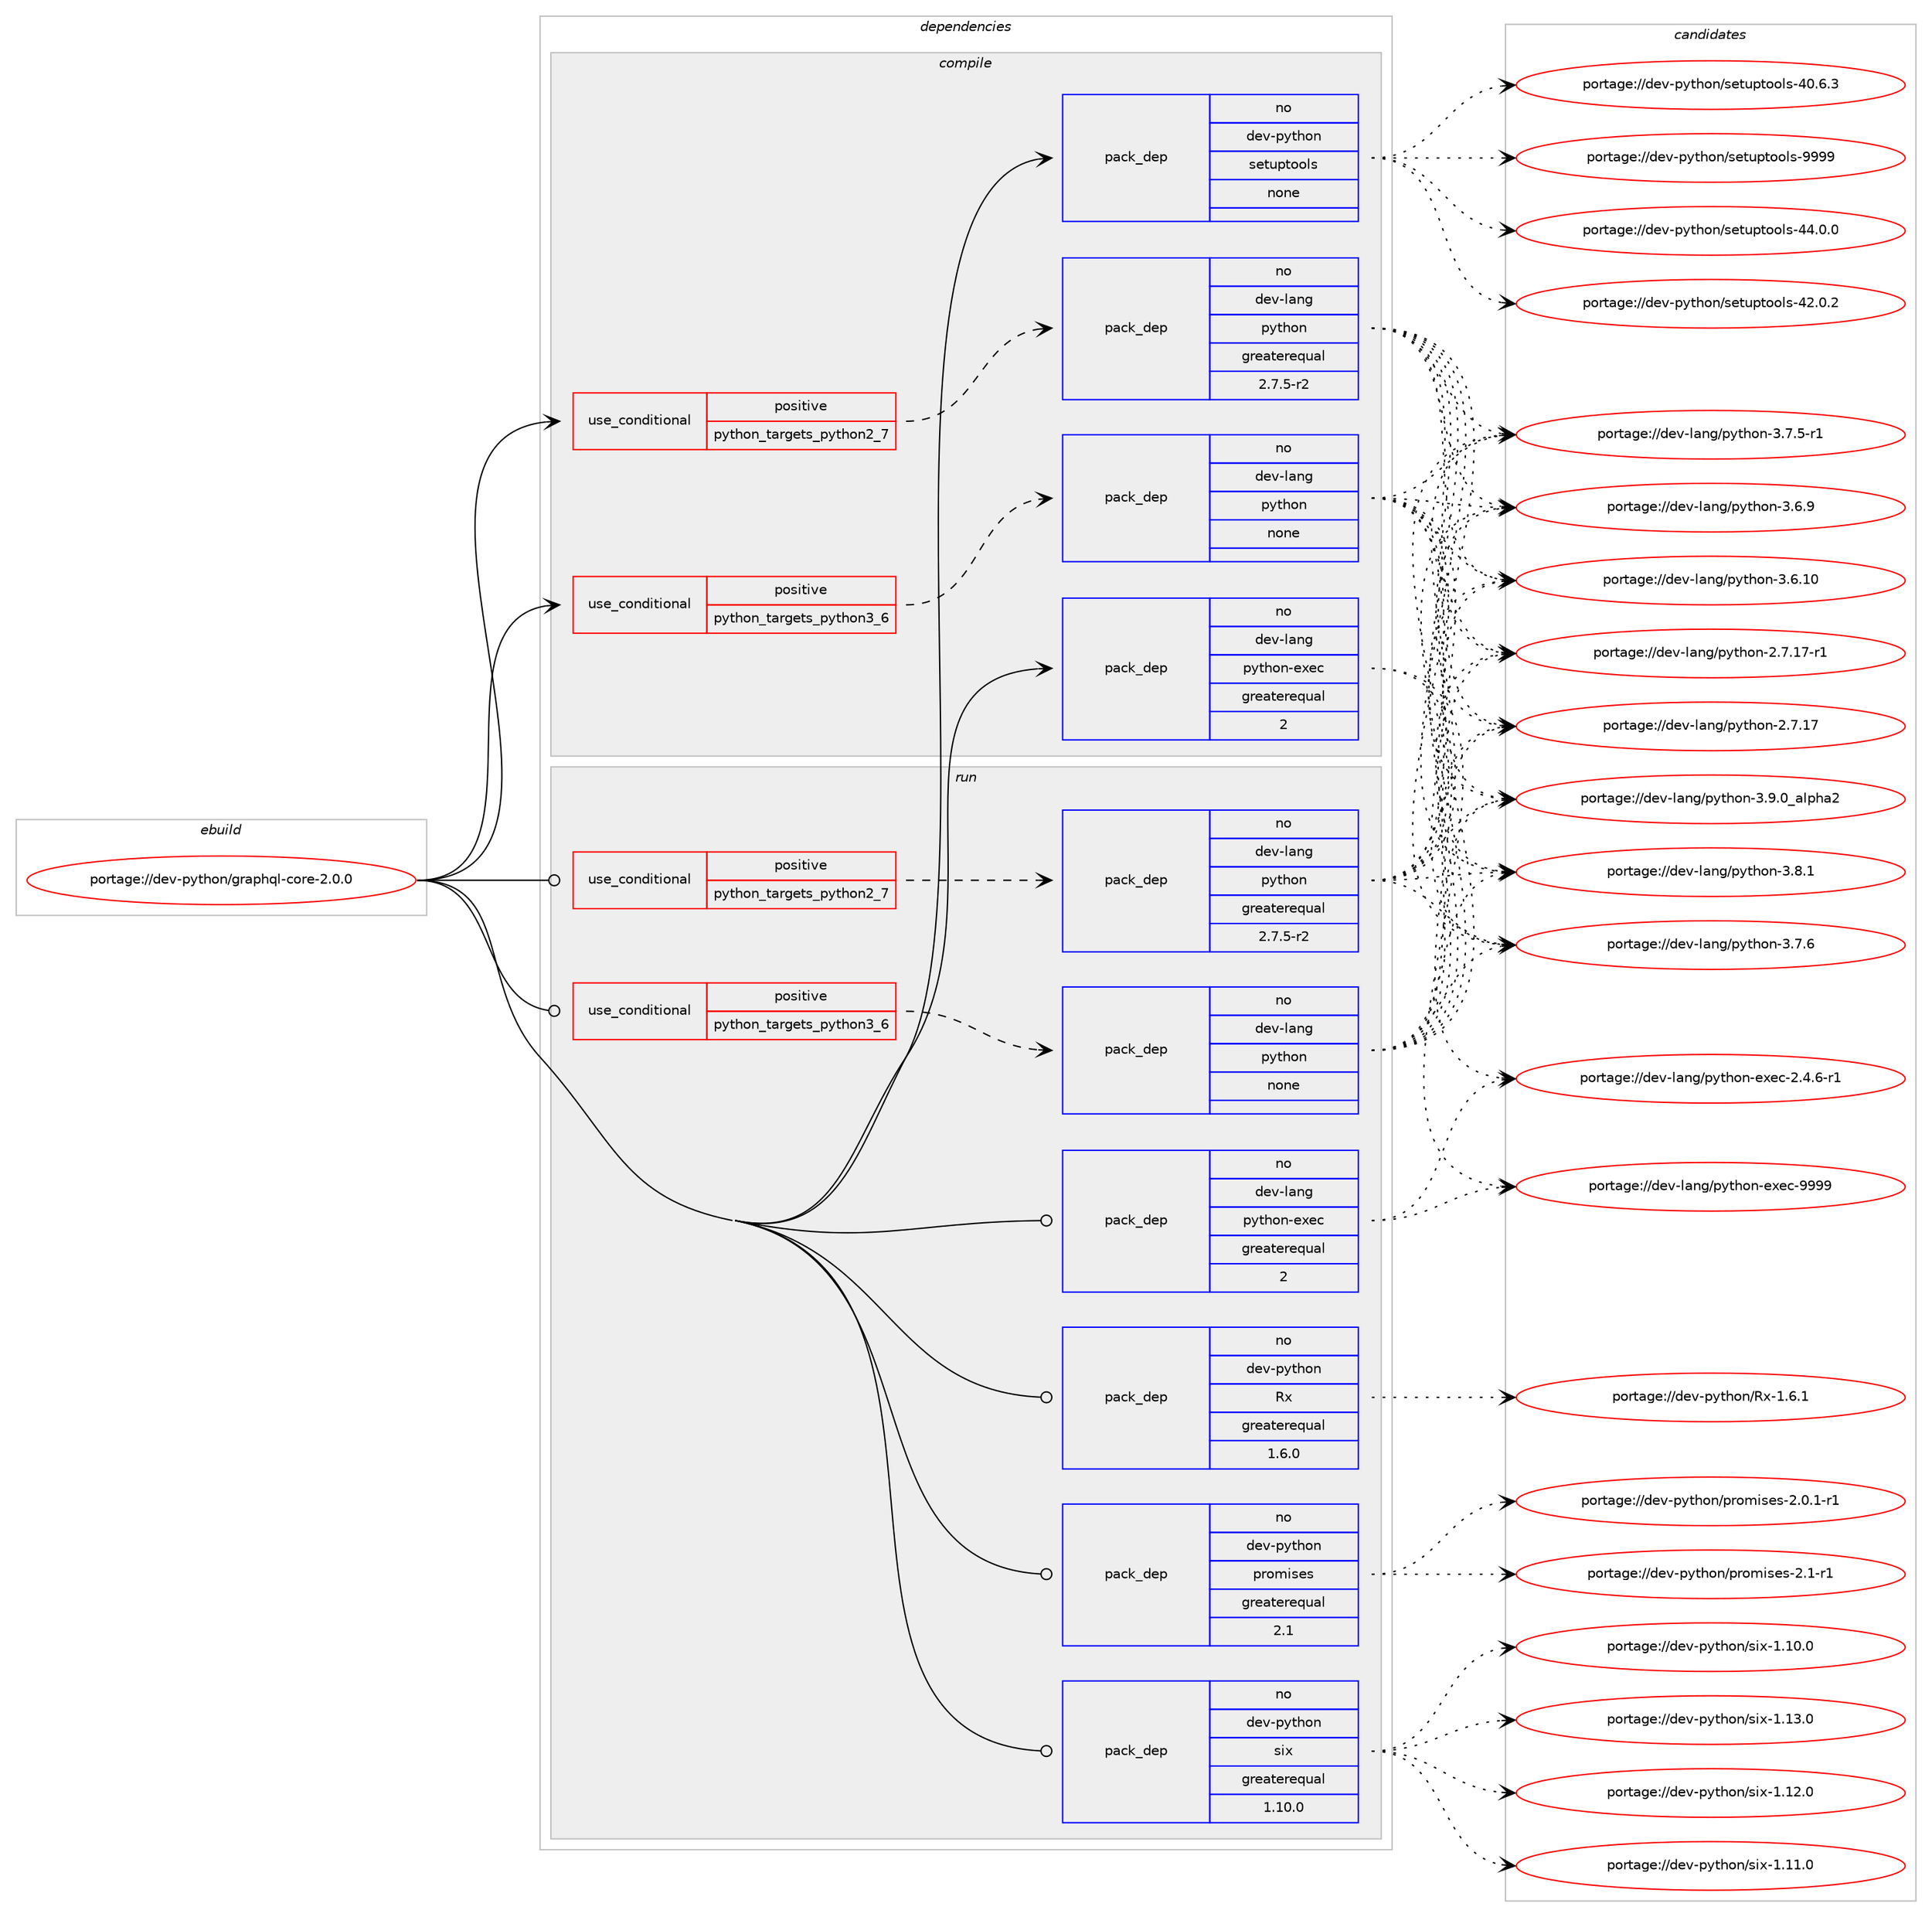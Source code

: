 digraph prolog {

# *************
# Graph options
# *************

newrank=true;
concentrate=true;
compound=true;
graph [rankdir=LR,fontname=Helvetica,fontsize=10,ranksep=1.5];#, ranksep=2.5, nodesep=0.2];
edge  [arrowhead=vee];
node  [fontname=Helvetica,fontsize=10];

# **********
# The ebuild
# **********

subgraph cluster_leftcol {
color=gray;
label=<<i>ebuild</i>>;
id [label="portage://dev-python/graphql-core-2.0.0", color=red, width=4, href="../dev-python/graphql-core-2.0.0.svg"];
}

# ****************
# The dependencies
# ****************

subgraph cluster_midcol {
color=gray;
label=<<i>dependencies</i>>;
subgraph cluster_compile {
fillcolor="#eeeeee";
style=filled;
label=<<i>compile</i>>;
subgraph cond115165 {
dependency458116 [label=<<TABLE BORDER="0" CELLBORDER="1" CELLSPACING="0" CELLPADDING="4"><TR><TD ROWSPAN="3" CELLPADDING="10">use_conditional</TD></TR><TR><TD>positive</TD></TR><TR><TD>python_targets_python2_7</TD></TR></TABLE>>, shape=none, color=red];
subgraph pack337967 {
dependency458117 [label=<<TABLE BORDER="0" CELLBORDER="1" CELLSPACING="0" CELLPADDING="4" WIDTH="220"><TR><TD ROWSPAN="6" CELLPADDING="30">pack_dep</TD></TR><TR><TD WIDTH="110">no</TD></TR><TR><TD>dev-lang</TD></TR><TR><TD>python</TD></TR><TR><TD>greaterequal</TD></TR><TR><TD>2.7.5-r2</TD></TR></TABLE>>, shape=none, color=blue];
}
dependency458116:e -> dependency458117:w [weight=20,style="dashed",arrowhead="vee"];
}
id:e -> dependency458116:w [weight=20,style="solid",arrowhead="vee"];
subgraph cond115166 {
dependency458118 [label=<<TABLE BORDER="0" CELLBORDER="1" CELLSPACING="0" CELLPADDING="4"><TR><TD ROWSPAN="3" CELLPADDING="10">use_conditional</TD></TR><TR><TD>positive</TD></TR><TR><TD>python_targets_python3_6</TD></TR></TABLE>>, shape=none, color=red];
subgraph pack337968 {
dependency458119 [label=<<TABLE BORDER="0" CELLBORDER="1" CELLSPACING="0" CELLPADDING="4" WIDTH="220"><TR><TD ROWSPAN="6" CELLPADDING="30">pack_dep</TD></TR><TR><TD WIDTH="110">no</TD></TR><TR><TD>dev-lang</TD></TR><TR><TD>python</TD></TR><TR><TD>none</TD></TR><TR><TD></TD></TR></TABLE>>, shape=none, color=blue];
}
dependency458118:e -> dependency458119:w [weight=20,style="dashed",arrowhead="vee"];
}
id:e -> dependency458118:w [weight=20,style="solid",arrowhead="vee"];
subgraph pack337969 {
dependency458120 [label=<<TABLE BORDER="0" CELLBORDER="1" CELLSPACING="0" CELLPADDING="4" WIDTH="220"><TR><TD ROWSPAN="6" CELLPADDING="30">pack_dep</TD></TR><TR><TD WIDTH="110">no</TD></TR><TR><TD>dev-lang</TD></TR><TR><TD>python-exec</TD></TR><TR><TD>greaterequal</TD></TR><TR><TD>2</TD></TR></TABLE>>, shape=none, color=blue];
}
id:e -> dependency458120:w [weight=20,style="solid",arrowhead="vee"];
subgraph pack337970 {
dependency458121 [label=<<TABLE BORDER="0" CELLBORDER="1" CELLSPACING="0" CELLPADDING="4" WIDTH="220"><TR><TD ROWSPAN="6" CELLPADDING="30">pack_dep</TD></TR><TR><TD WIDTH="110">no</TD></TR><TR><TD>dev-python</TD></TR><TR><TD>setuptools</TD></TR><TR><TD>none</TD></TR><TR><TD></TD></TR></TABLE>>, shape=none, color=blue];
}
id:e -> dependency458121:w [weight=20,style="solid",arrowhead="vee"];
}
subgraph cluster_compileandrun {
fillcolor="#eeeeee";
style=filled;
label=<<i>compile and run</i>>;
}
subgraph cluster_run {
fillcolor="#eeeeee";
style=filled;
label=<<i>run</i>>;
subgraph cond115167 {
dependency458122 [label=<<TABLE BORDER="0" CELLBORDER="1" CELLSPACING="0" CELLPADDING="4"><TR><TD ROWSPAN="3" CELLPADDING="10">use_conditional</TD></TR><TR><TD>positive</TD></TR><TR><TD>python_targets_python2_7</TD></TR></TABLE>>, shape=none, color=red];
subgraph pack337971 {
dependency458123 [label=<<TABLE BORDER="0" CELLBORDER="1" CELLSPACING="0" CELLPADDING="4" WIDTH="220"><TR><TD ROWSPAN="6" CELLPADDING="30">pack_dep</TD></TR><TR><TD WIDTH="110">no</TD></TR><TR><TD>dev-lang</TD></TR><TR><TD>python</TD></TR><TR><TD>greaterequal</TD></TR><TR><TD>2.7.5-r2</TD></TR></TABLE>>, shape=none, color=blue];
}
dependency458122:e -> dependency458123:w [weight=20,style="dashed",arrowhead="vee"];
}
id:e -> dependency458122:w [weight=20,style="solid",arrowhead="odot"];
subgraph cond115168 {
dependency458124 [label=<<TABLE BORDER="0" CELLBORDER="1" CELLSPACING="0" CELLPADDING="4"><TR><TD ROWSPAN="3" CELLPADDING="10">use_conditional</TD></TR><TR><TD>positive</TD></TR><TR><TD>python_targets_python3_6</TD></TR></TABLE>>, shape=none, color=red];
subgraph pack337972 {
dependency458125 [label=<<TABLE BORDER="0" CELLBORDER="1" CELLSPACING="0" CELLPADDING="4" WIDTH="220"><TR><TD ROWSPAN="6" CELLPADDING="30">pack_dep</TD></TR><TR><TD WIDTH="110">no</TD></TR><TR><TD>dev-lang</TD></TR><TR><TD>python</TD></TR><TR><TD>none</TD></TR><TR><TD></TD></TR></TABLE>>, shape=none, color=blue];
}
dependency458124:e -> dependency458125:w [weight=20,style="dashed",arrowhead="vee"];
}
id:e -> dependency458124:w [weight=20,style="solid",arrowhead="odot"];
subgraph pack337973 {
dependency458126 [label=<<TABLE BORDER="0" CELLBORDER="1" CELLSPACING="0" CELLPADDING="4" WIDTH="220"><TR><TD ROWSPAN="6" CELLPADDING="30">pack_dep</TD></TR><TR><TD WIDTH="110">no</TD></TR><TR><TD>dev-lang</TD></TR><TR><TD>python-exec</TD></TR><TR><TD>greaterequal</TD></TR><TR><TD>2</TD></TR></TABLE>>, shape=none, color=blue];
}
id:e -> dependency458126:w [weight=20,style="solid",arrowhead="odot"];
subgraph pack337974 {
dependency458127 [label=<<TABLE BORDER="0" CELLBORDER="1" CELLSPACING="0" CELLPADDING="4" WIDTH="220"><TR><TD ROWSPAN="6" CELLPADDING="30">pack_dep</TD></TR><TR><TD WIDTH="110">no</TD></TR><TR><TD>dev-python</TD></TR><TR><TD>Rx</TD></TR><TR><TD>greaterequal</TD></TR><TR><TD>1.6.0</TD></TR></TABLE>>, shape=none, color=blue];
}
id:e -> dependency458127:w [weight=20,style="solid",arrowhead="odot"];
subgraph pack337975 {
dependency458128 [label=<<TABLE BORDER="0" CELLBORDER="1" CELLSPACING="0" CELLPADDING="4" WIDTH="220"><TR><TD ROWSPAN="6" CELLPADDING="30">pack_dep</TD></TR><TR><TD WIDTH="110">no</TD></TR><TR><TD>dev-python</TD></TR><TR><TD>promises</TD></TR><TR><TD>greaterequal</TD></TR><TR><TD>2.1</TD></TR></TABLE>>, shape=none, color=blue];
}
id:e -> dependency458128:w [weight=20,style="solid",arrowhead="odot"];
subgraph pack337976 {
dependency458129 [label=<<TABLE BORDER="0" CELLBORDER="1" CELLSPACING="0" CELLPADDING="4" WIDTH="220"><TR><TD ROWSPAN="6" CELLPADDING="30">pack_dep</TD></TR><TR><TD WIDTH="110">no</TD></TR><TR><TD>dev-python</TD></TR><TR><TD>six</TD></TR><TR><TD>greaterequal</TD></TR><TR><TD>1.10.0</TD></TR></TABLE>>, shape=none, color=blue];
}
id:e -> dependency458129:w [weight=20,style="solid",arrowhead="odot"];
}
}

# **************
# The candidates
# **************

subgraph cluster_choices {
rank=same;
color=gray;
label=<<i>candidates</i>>;

subgraph choice337967 {
color=black;
nodesep=1;
choice10010111845108971101034711212111610411111045514657464895971081121049750 [label="portage://dev-lang/python-3.9.0_alpha2", color=red, width=4,href="../dev-lang/python-3.9.0_alpha2.svg"];
choice100101118451089711010347112121116104111110455146564649 [label="portage://dev-lang/python-3.8.1", color=red, width=4,href="../dev-lang/python-3.8.1.svg"];
choice100101118451089711010347112121116104111110455146554654 [label="portage://dev-lang/python-3.7.6", color=red, width=4,href="../dev-lang/python-3.7.6.svg"];
choice1001011184510897110103471121211161041111104551465546534511449 [label="portage://dev-lang/python-3.7.5-r1", color=red, width=4,href="../dev-lang/python-3.7.5-r1.svg"];
choice100101118451089711010347112121116104111110455146544657 [label="portage://dev-lang/python-3.6.9", color=red, width=4,href="../dev-lang/python-3.6.9.svg"];
choice10010111845108971101034711212111610411111045514654464948 [label="portage://dev-lang/python-3.6.10", color=red, width=4,href="../dev-lang/python-3.6.10.svg"];
choice100101118451089711010347112121116104111110455046554649554511449 [label="portage://dev-lang/python-2.7.17-r1", color=red, width=4,href="../dev-lang/python-2.7.17-r1.svg"];
choice10010111845108971101034711212111610411111045504655464955 [label="portage://dev-lang/python-2.7.17", color=red, width=4,href="../dev-lang/python-2.7.17.svg"];
dependency458117:e -> choice10010111845108971101034711212111610411111045514657464895971081121049750:w [style=dotted,weight="100"];
dependency458117:e -> choice100101118451089711010347112121116104111110455146564649:w [style=dotted,weight="100"];
dependency458117:e -> choice100101118451089711010347112121116104111110455146554654:w [style=dotted,weight="100"];
dependency458117:e -> choice1001011184510897110103471121211161041111104551465546534511449:w [style=dotted,weight="100"];
dependency458117:e -> choice100101118451089711010347112121116104111110455146544657:w [style=dotted,weight="100"];
dependency458117:e -> choice10010111845108971101034711212111610411111045514654464948:w [style=dotted,weight="100"];
dependency458117:e -> choice100101118451089711010347112121116104111110455046554649554511449:w [style=dotted,weight="100"];
dependency458117:e -> choice10010111845108971101034711212111610411111045504655464955:w [style=dotted,weight="100"];
}
subgraph choice337968 {
color=black;
nodesep=1;
choice10010111845108971101034711212111610411111045514657464895971081121049750 [label="portage://dev-lang/python-3.9.0_alpha2", color=red, width=4,href="../dev-lang/python-3.9.0_alpha2.svg"];
choice100101118451089711010347112121116104111110455146564649 [label="portage://dev-lang/python-3.8.1", color=red, width=4,href="../dev-lang/python-3.8.1.svg"];
choice100101118451089711010347112121116104111110455146554654 [label="portage://dev-lang/python-3.7.6", color=red, width=4,href="../dev-lang/python-3.7.6.svg"];
choice1001011184510897110103471121211161041111104551465546534511449 [label="portage://dev-lang/python-3.7.5-r1", color=red, width=4,href="../dev-lang/python-3.7.5-r1.svg"];
choice100101118451089711010347112121116104111110455146544657 [label="portage://dev-lang/python-3.6.9", color=red, width=4,href="../dev-lang/python-3.6.9.svg"];
choice10010111845108971101034711212111610411111045514654464948 [label="portage://dev-lang/python-3.6.10", color=red, width=4,href="../dev-lang/python-3.6.10.svg"];
choice100101118451089711010347112121116104111110455046554649554511449 [label="portage://dev-lang/python-2.7.17-r1", color=red, width=4,href="../dev-lang/python-2.7.17-r1.svg"];
choice10010111845108971101034711212111610411111045504655464955 [label="portage://dev-lang/python-2.7.17", color=red, width=4,href="../dev-lang/python-2.7.17.svg"];
dependency458119:e -> choice10010111845108971101034711212111610411111045514657464895971081121049750:w [style=dotted,weight="100"];
dependency458119:e -> choice100101118451089711010347112121116104111110455146564649:w [style=dotted,weight="100"];
dependency458119:e -> choice100101118451089711010347112121116104111110455146554654:w [style=dotted,weight="100"];
dependency458119:e -> choice1001011184510897110103471121211161041111104551465546534511449:w [style=dotted,weight="100"];
dependency458119:e -> choice100101118451089711010347112121116104111110455146544657:w [style=dotted,weight="100"];
dependency458119:e -> choice10010111845108971101034711212111610411111045514654464948:w [style=dotted,weight="100"];
dependency458119:e -> choice100101118451089711010347112121116104111110455046554649554511449:w [style=dotted,weight="100"];
dependency458119:e -> choice10010111845108971101034711212111610411111045504655464955:w [style=dotted,weight="100"];
}
subgraph choice337969 {
color=black;
nodesep=1;
choice10010111845108971101034711212111610411111045101120101994557575757 [label="portage://dev-lang/python-exec-9999", color=red, width=4,href="../dev-lang/python-exec-9999.svg"];
choice10010111845108971101034711212111610411111045101120101994550465246544511449 [label="portage://dev-lang/python-exec-2.4.6-r1", color=red, width=4,href="../dev-lang/python-exec-2.4.6-r1.svg"];
dependency458120:e -> choice10010111845108971101034711212111610411111045101120101994557575757:w [style=dotted,weight="100"];
dependency458120:e -> choice10010111845108971101034711212111610411111045101120101994550465246544511449:w [style=dotted,weight="100"];
}
subgraph choice337970 {
color=black;
nodesep=1;
choice10010111845112121116104111110471151011161171121161111111081154557575757 [label="portage://dev-python/setuptools-9999", color=red, width=4,href="../dev-python/setuptools-9999.svg"];
choice100101118451121211161041111104711510111611711211611111110811545525246484648 [label="portage://dev-python/setuptools-44.0.0", color=red, width=4,href="../dev-python/setuptools-44.0.0.svg"];
choice100101118451121211161041111104711510111611711211611111110811545525046484650 [label="portage://dev-python/setuptools-42.0.2", color=red, width=4,href="../dev-python/setuptools-42.0.2.svg"];
choice100101118451121211161041111104711510111611711211611111110811545524846544651 [label="portage://dev-python/setuptools-40.6.3", color=red, width=4,href="../dev-python/setuptools-40.6.3.svg"];
dependency458121:e -> choice10010111845112121116104111110471151011161171121161111111081154557575757:w [style=dotted,weight="100"];
dependency458121:e -> choice100101118451121211161041111104711510111611711211611111110811545525246484648:w [style=dotted,weight="100"];
dependency458121:e -> choice100101118451121211161041111104711510111611711211611111110811545525046484650:w [style=dotted,weight="100"];
dependency458121:e -> choice100101118451121211161041111104711510111611711211611111110811545524846544651:w [style=dotted,weight="100"];
}
subgraph choice337971 {
color=black;
nodesep=1;
choice10010111845108971101034711212111610411111045514657464895971081121049750 [label="portage://dev-lang/python-3.9.0_alpha2", color=red, width=4,href="../dev-lang/python-3.9.0_alpha2.svg"];
choice100101118451089711010347112121116104111110455146564649 [label="portage://dev-lang/python-3.8.1", color=red, width=4,href="../dev-lang/python-3.8.1.svg"];
choice100101118451089711010347112121116104111110455146554654 [label="portage://dev-lang/python-3.7.6", color=red, width=4,href="../dev-lang/python-3.7.6.svg"];
choice1001011184510897110103471121211161041111104551465546534511449 [label="portage://dev-lang/python-3.7.5-r1", color=red, width=4,href="../dev-lang/python-3.7.5-r1.svg"];
choice100101118451089711010347112121116104111110455146544657 [label="portage://dev-lang/python-3.6.9", color=red, width=4,href="../dev-lang/python-3.6.9.svg"];
choice10010111845108971101034711212111610411111045514654464948 [label="portage://dev-lang/python-3.6.10", color=red, width=4,href="../dev-lang/python-3.6.10.svg"];
choice100101118451089711010347112121116104111110455046554649554511449 [label="portage://dev-lang/python-2.7.17-r1", color=red, width=4,href="../dev-lang/python-2.7.17-r1.svg"];
choice10010111845108971101034711212111610411111045504655464955 [label="portage://dev-lang/python-2.7.17", color=red, width=4,href="../dev-lang/python-2.7.17.svg"];
dependency458123:e -> choice10010111845108971101034711212111610411111045514657464895971081121049750:w [style=dotted,weight="100"];
dependency458123:e -> choice100101118451089711010347112121116104111110455146564649:w [style=dotted,weight="100"];
dependency458123:e -> choice100101118451089711010347112121116104111110455146554654:w [style=dotted,weight="100"];
dependency458123:e -> choice1001011184510897110103471121211161041111104551465546534511449:w [style=dotted,weight="100"];
dependency458123:e -> choice100101118451089711010347112121116104111110455146544657:w [style=dotted,weight="100"];
dependency458123:e -> choice10010111845108971101034711212111610411111045514654464948:w [style=dotted,weight="100"];
dependency458123:e -> choice100101118451089711010347112121116104111110455046554649554511449:w [style=dotted,weight="100"];
dependency458123:e -> choice10010111845108971101034711212111610411111045504655464955:w [style=dotted,weight="100"];
}
subgraph choice337972 {
color=black;
nodesep=1;
choice10010111845108971101034711212111610411111045514657464895971081121049750 [label="portage://dev-lang/python-3.9.0_alpha2", color=red, width=4,href="../dev-lang/python-3.9.0_alpha2.svg"];
choice100101118451089711010347112121116104111110455146564649 [label="portage://dev-lang/python-3.8.1", color=red, width=4,href="../dev-lang/python-3.8.1.svg"];
choice100101118451089711010347112121116104111110455146554654 [label="portage://dev-lang/python-3.7.6", color=red, width=4,href="../dev-lang/python-3.7.6.svg"];
choice1001011184510897110103471121211161041111104551465546534511449 [label="portage://dev-lang/python-3.7.5-r1", color=red, width=4,href="../dev-lang/python-3.7.5-r1.svg"];
choice100101118451089711010347112121116104111110455146544657 [label="portage://dev-lang/python-3.6.9", color=red, width=4,href="../dev-lang/python-3.6.9.svg"];
choice10010111845108971101034711212111610411111045514654464948 [label="portage://dev-lang/python-3.6.10", color=red, width=4,href="../dev-lang/python-3.6.10.svg"];
choice100101118451089711010347112121116104111110455046554649554511449 [label="portage://dev-lang/python-2.7.17-r1", color=red, width=4,href="../dev-lang/python-2.7.17-r1.svg"];
choice10010111845108971101034711212111610411111045504655464955 [label="portage://dev-lang/python-2.7.17", color=red, width=4,href="../dev-lang/python-2.7.17.svg"];
dependency458125:e -> choice10010111845108971101034711212111610411111045514657464895971081121049750:w [style=dotted,weight="100"];
dependency458125:e -> choice100101118451089711010347112121116104111110455146564649:w [style=dotted,weight="100"];
dependency458125:e -> choice100101118451089711010347112121116104111110455146554654:w [style=dotted,weight="100"];
dependency458125:e -> choice1001011184510897110103471121211161041111104551465546534511449:w [style=dotted,weight="100"];
dependency458125:e -> choice100101118451089711010347112121116104111110455146544657:w [style=dotted,weight="100"];
dependency458125:e -> choice10010111845108971101034711212111610411111045514654464948:w [style=dotted,weight="100"];
dependency458125:e -> choice100101118451089711010347112121116104111110455046554649554511449:w [style=dotted,weight="100"];
dependency458125:e -> choice10010111845108971101034711212111610411111045504655464955:w [style=dotted,weight="100"];
}
subgraph choice337973 {
color=black;
nodesep=1;
choice10010111845108971101034711212111610411111045101120101994557575757 [label="portage://dev-lang/python-exec-9999", color=red, width=4,href="../dev-lang/python-exec-9999.svg"];
choice10010111845108971101034711212111610411111045101120101994550465246544511449 [label="portage://dev-lang/python-exec-2.4.6-r1", color=red, width=4,href="../dev-lang/python-exec-2.4.6-r1.svg"];
dependency458126:e -> choice10010111845108971101034711212111610411111045101120101994557575757:w [style=dotted,weight="100"];
dependency458126:e -> choice10010111845108971101034711212111610411111045101120101994550465246544511449:w [style=dotted,weight="100"];
}
subgraph choice337974 {
color=black;
nodesep=1;
choice100101118451121211161041111104782120454946544649 [label="portage://dev-python/Rx-1.6.1", color=red, width=4,href="../dev-python/Rx-1.6.1.svg"];
dependency458127:e -> choice100101118451121211161041111104782120454946544649:w [style=dotted,weight="100"];
}
subgraph choice337975 {
color=black;
nodesep=1;
choice1001011184511212111610411111047112114111109105115101115455046494511449 [label="portage://dev-python/promises-2.1-r1", color=red, width=4,href="../dev-python/promises-2.1-r1.svg"];
choice10010111845112121116104111110471121141111091051151011154550464846494511449 [label="portage://dev-python/promises-2.0.1-r1", color=red, width=4,href="../dev-python/promises-2.0.1-r1.svg"];
dependency458128:e -> choice1001011184511212111610411111047112114111109105115101115455046494511449:w [style=dotted,weight="100"];
dependency458128:e -> choice10010111845112121116104111110471121141111091051151011154550464846494511449:w [style=dotted,weight="100"];
}
subgraph choice337976 {
color=black;
nodesep=1;
choice100101118451121211161041111104711510512045494649514648 [label="portage://dev-python/six-1.13.0", color=red, width=4,href="../dev-python/six-1.13.0.svg"];
choice100101118451121211161041111104711510512045494649504648 [label="portage://dev-python/six-1.12.0", color=red, width=4,href="../dev-python/six-1.12.0.svg"];
choice100101118451121211161041111104711510512045494649494648 [label="portage://dev-python/six-1.11.0", color=red, width=4,href="../dev-python/six-1.11.0.svg"];
choice100101118451121211161041111104711510512045494649484648 [label="portage://dev-python/six-1.10.0", color=red, width=4,href="../dev-python/six-1.10.0.svg"];
dependency458129:e -> choice100101118451121211161041111104711510512045494649514648:w [style=dotted,weight="100"];
dependency458129:e -> choice100101118451121211161041111104711510512045494649504648:w [style=dotted,weight="100"];
dependency458129:e -> choice100101118451121211161041111104711510512045494649494648:w [style=dotted,weight="100"];
dependency458129:e -> choice100101118451121211161041111104711510512045494649484648:w [style=dotted,weight="100"];
}
}

}

